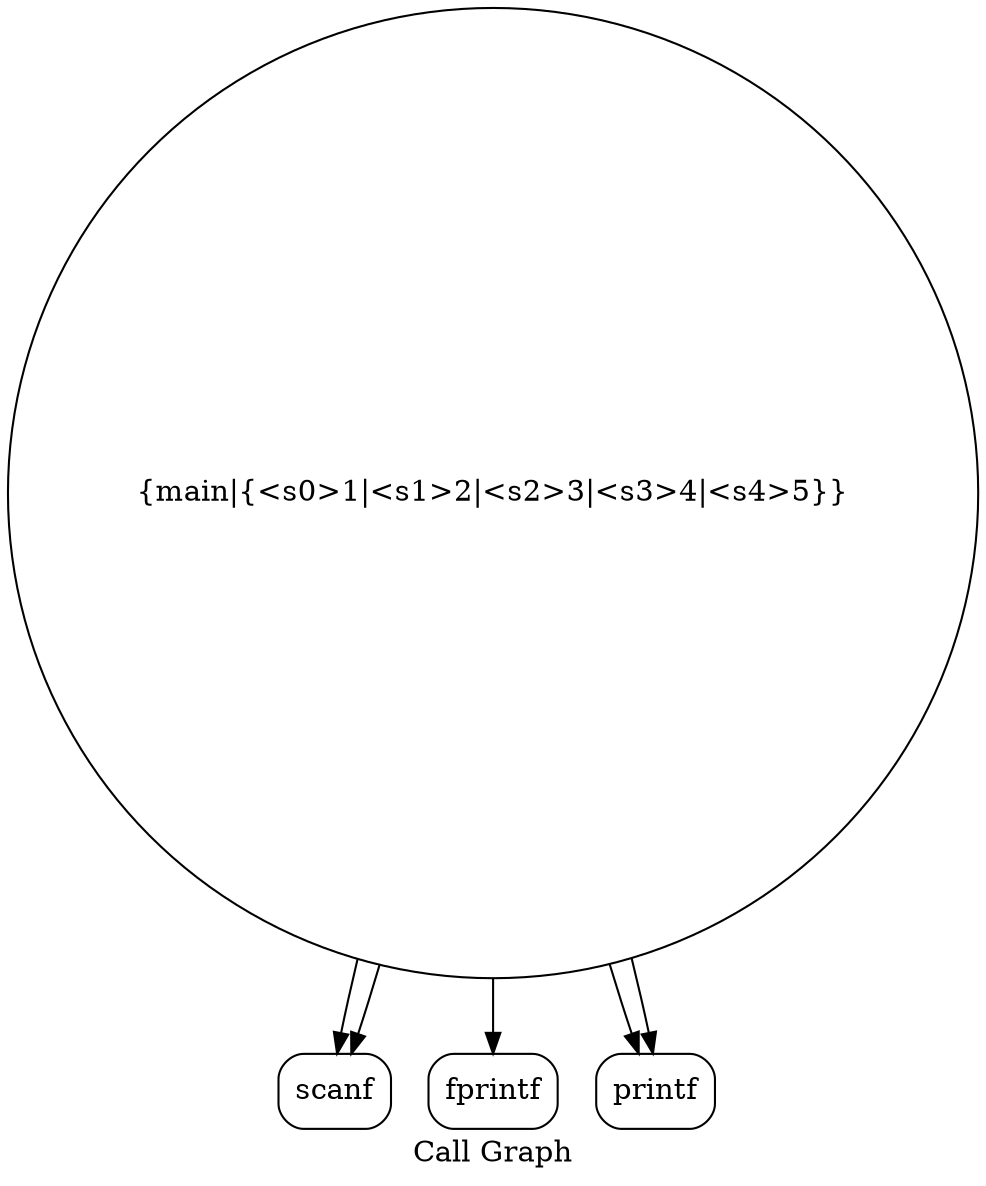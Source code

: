 digraph "Call Graph" {
	label="Call Graph";

	Node0x55f86c80dd80 [shape=record,shape=circle,label="{main|{<s0>1|<s1>2|<s2>3|<s3>4|<s4>5}}"];
	Node0x55f86c80dd80:s0 -> Node0x55f86c80e210[color=black];
	Node0x55f86c80dd80:s1 -> Node0x55f86c80e290[color=black];
	Node0x55f86c80dd80:s2 -> Node0x55f86c80e310[color=black];
	Node0x55f86c80dd80:s3 -> Node0x55f86c80e210[color=black];
	Node0x55f86c80dd80:s4 -> Node0x55f86c80e310[color=black];
	Node0x55f86c80e290 [shape=record,shape=Mrecord,label="{fprintf}"];
	Node0x55f86c80e210 [shape=record,shape=Mrecord,label="{scanf}"];
	Node0x55f86c80e310 [shape=record,shape=Mrecord,label="{printf}"];
}
